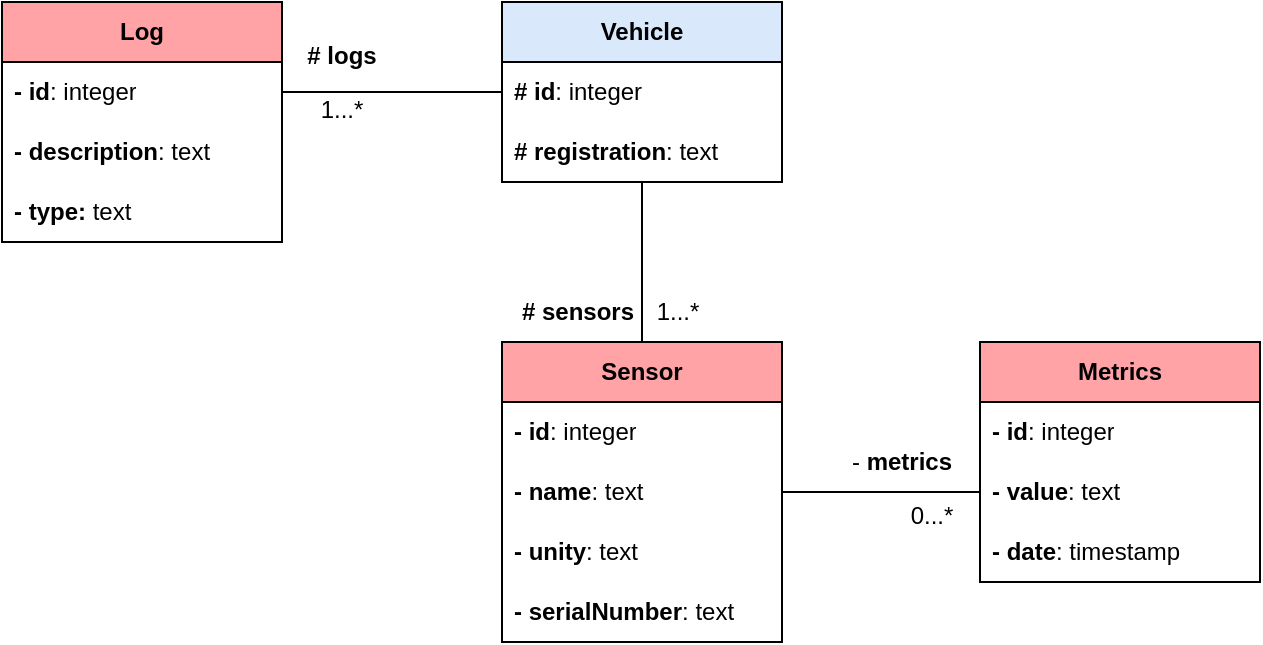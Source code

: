 <mxfile version="26.0.9">
  <diagram name="Página-1" id="LTvq0BmL5Qo0NbYPptaZ">
    <mxGraphModel dx="1000" dy="591" grid="1" gridSize="10" guides="1" tooltips="1" connect="1" arrows="1" fold="1" page="1" pageScale="1" pageWidth="827" pageHeight="1169" background="none" math="0" shadow="0">
      <root>
        <mxCell id="0" />
        <mxCell id="1" parent="0" />
        <mxCell id="dF0EKuEax0-3B9fsx2v6-1" value="&lt;b&gt;Vehicle&lt;/b&gt;" style="swimlane;fontStyle=0;childLayout=stackLayout;horizontal=1;startSize=30;horizontalStack=0;resizeParent=1;resizeParentMax=0;resizeLast=0;collapsible=1;marginBottom=0;whiteSpace=wrap;html=1;fillColor=#dae8fc;strokeColor=#000000;" parent="1" vertex="1">
          <mxGeometry x="280" y="80" width="140" height="90" as="geometry" />
        </mxCell>
        <mxCell id="dF0EKuEax0-3B9fsx2v6-3" value="&lt;b&gt;# id&lt;/b&gt;: integer" style="text;strokeColor=none;fillColor=none;align=left;verticalAlign=middle;spacingLeft=4;spacingRight=4;overflow=hidden;points=[[0,0.5],[1,0.5]];portConstraint=eastwest;rotatable=0;whiteSpace=wrap;html=1;" parent="dF0EKuEax0-3B9fsx2v6-1" vertex="1">
          <mxGeometry y="30" width="140" height="30" as="geometry" />
        </mxCell>
        <mxCell id="dF0EKuEax0-3B9fsx2v6-4" value="&lt;b&gt;# registration&lt;/b&gt;: text" style="text;strokeColor=none;fillColor=none;align=left;verticalAlign=middle;spacingLeft=4;spacingRight=4;overflow=hidden;points=[[0,0.5],[1,0.5]];portConstraint=eastwest;rotatable=0;whiteSpace=wrap;html=1;" parent="dF0EKuEax0-3B9fsx2v6-1" vertex="1">
          <mxGeometry y="60" width="140" height="30" as="geometry" />
        </mxCell>
        <mxCell id="dF0EKuEax0-3B9fsx2v6-5" value="&lt;b&gt;Log&lt;/b&gt;" style="swimlane;fontStyle=0;childLayout=stackLayout;horizontal=1;startSize=30;horizontalStack=0;resizeParent=1;resizeParentMax=0;resizeLast=0;collapsible=1;marginBottom=0;whiteSpace=wrap;html=1;fillColor=#FFA3A6;strokeColor=#000000;" parent="1" vertex="1">
          <mxGeometry x="30" y="80" width="140" height="120" as="geometry" />
        </mxCell>
        <mxCell id="dF0EKuEax0-3B9fsx2v6-6" value="&lt;b&gt;- id&lt;/b&gt;: integer" style="text;strokeColor=none;fillColor=none;align=left;verticalAlign=middle;spacingLeft=4;spacingRight=4;overflow=hidden;points=[[0,0.5],[1,0.5]];portConstraint=eastwest;rotatable=0;whiteSpace=wrap;html=1;" parent="dF0EKuEax0-3B9fsx2v6-5" vertex="1">
          <mxGeometry y="30" width="140" height="30" as="geometry" />
        </mxCell>
        <mxCell id="dF0EKuEax0-3B9fsx2v6-7" value="&lt;b&gt;- description&lt;/b&gt;: text" style="text;strokeColor=none;fillColor=none;align=left;verticalAlign=middle;spacingLeft=4;spacingRight=4;overflow=hidden;points=[[0,0.5],[1,0.5]];portConstraint=eastwest;rotatable=0;whiteSpace=wrap;html=1;" parent="dF0EKuEax0-3B9fsx2v6-5" vertex="1">
          <mxGeometry y="60" width="140" height="30" as="geometry" />
        </mxCell>
        <mxCell id="dF0EKuEax0-3B9fsx2v6-8" value="&lt;b&gt;- type:&lt;/b&gt;&amp;nbsp;text" style="text;strokeColor=none;fillColor=none;align=left;verticalAlign=middle;spacingLeft=4;spacingRight=4;overflow=hidden;points=[[0,0.5],[1,0.5]];portConstraint=eastwest;rotatable=0;whiteSpace=wrap;html=1;" parent="dF0EKuEax0-3B9fsx2v6-5" vertex="1">
          <mxGeometry y="90" width="140" height="30" as="geometry" />
        </mxCell>
        <mxCell id="dF0EKuEax0-3B9fsx2v6-9" value="&lt;b&gt;Sensor&lt;/b&gt;" style="swimlane;fontStyle=0;childLayout=stackLayout;horizontal=1;startSize=30;horizontalStack=0;resizeParent=1;resizeParentMax=0;resizeLast=0;collapsible=1;marginBottom=0;whiteSpace=wrap;html=1;fillColor=light-dark(#FFA3A6,var(--ge-dark-color, #121212));" parent="1" vertex="1">
          <mxGeometry x="280" y="250" width="140" height="150" as="geometry">
            <mxRectangle x="120" y="280" width="80" height="30" as="alternateBounds" />
          </mxGeometry>
        </mxCell>
        <mxCell id="dF0EKuEax0-3B9fsx2v6-10" value="&lt;b&gt;- id&lt;/b&gt;: integer" style="text;strokeColor=none;fillColor=none;align=left;verticalAlign=middle;spacingLeft=4;spacingRight=4;overflow=hidden;points=[[0,0.5],[1,0.5]];portConstraint=eastwest;rotatable=0;whiteSpace=wrap;html=1;" parent="dF0EKuEax0-3B9fsx2v6-9" vertex="1">
          <mxGeometry y="30" width="140" height="30" as="geometry" />
        </mxCell>
        <mxCell id="dF0EKuEax0-3B9fsx2v6-11" value="&lt;b&gt;- name&lt;/b&gt;: text" style="text;strokeColor=none;fillColor=none;align=left;verticalAlign=middle;spacingLeft=4;spacingRight=4;overflow=hidden;points=[[0,0.5],[1,0.5]];portConstraint=eastwest;rotatable=0;whiteSpace=wrap;html=1;" parent="dF0EKuEax0-3B9fsx2v6-9" vertex="1">
          <mxGeometry y="60" width="140" height="30" as="geometry" />
        </mxCell>
        <mxCell id="dF0EKuEax0-3B9fsx2v6-12" value="&lt;b&gt;- unity&lt;/b&gt;: text" style="text;strokeColor=none;fillColor=none;align=left;verticalAlign=middle;spacingLeft=4;spacingRight=4;overflow=hidden;points=[[0,0.5],[1,0.5]];portConstraint=eastwest;rotatable=0;whiteSpace=wrap;html=1;" parent="dF0EKuEax0-3B9fsx2v6-9" vertex="1">
          <mxGeometry y="90" width="140" height="30" as="geometry" />
        </mxCell>
        <mxCell id="dF0EKuEax0-3B9fsx2v6-22" value="&lt;b&gt;- serialNumber&lt;/b&gt;: text" style="text;strokeColor=none;fillColor=none;align=left;verticalAlign=middle;spacingLeft=4;spacingRight=4;overflow=hidden;points=[[0,0.5],[1,0.5]];portConstraint=eastwest;rotatable=0;whiteSpace=wrap;html=1;" parent="dF0EKuEax0-3B9fsx2v6-9" vertex="1">
          <mxGeometry y="120" width="140" height="30" as="geometry" />
        </mxCell>
        <mxCell id="dF0EKuEax0-3B9fsx2v6-13" value="&lt;b&gt;Metrics&lt;/b&gt;" style="swimlane;fontStyle=0;childLayout=stackLayout;horizontal=1;startSize=30;horizontalStack=0;resizeParent=1;resizeParentMax=0;resizeLast=0;collapsible=1;marginBottom=0;whiteSpace=wrap;html=1;fillColor=light-dark(#FFA3A6,var(--ge-dark-color, #121212));" parent="1" vertex="1">
          <mxGeometry x="519" y="250" width="140" height="120" as="geometry" />
        </mxCell>
        <mxCell id="dF0EKuEax0-3B9fsx2v6-14" value="&lt;b&gt;- id&lt;/b&gt;: integer" style="text;strokeColor=none;fillColor=none;align=left;verticalAlign=middle;spacingLeft=4;spacingRight=4;overflow=hidden;points=[[0,0.5],[1,0.5]];portConstraint=eastwest;rotatable=0;whiteSpace=wrap;html=1;" parent="dF0EKuEax0-3B9fsx2v6-13" vertex="1">
          <mxGeometry y="30" width="140" height="30" as="geometry" />
        </mxCell>
        <mxCell id="dF0EKuEax0-3B9fsx2v6-15" value="&lt;b&gt;- value&lt;/b&gt;: text" style="text;strokeColor=none;fillColor=none;align=left;verticalAlign=middle;spacingLeft=4;spacingRight=4;overflow=hidden;points=[[0,0.5],[1,0.5]];portConstraint=eastwest;rotatable=0;whiteSpace=wrap;html=1;" parent="dF0EKuEax0-3B9fsx2v6-13" vertex="1">
          <mxGeometry y="60" width="140" height="30" as="geometry" />
        </mxCell>
        <mxCell id="dF0EKuEax0-3B9fsx2v6-16" value="&lt;b&gt;- date&lt;/b&gt;: timestamp" style="text;strokeColor=none;fillColor=none;align=left;verticalAlign=middle;spacingLeft=4;spacingRight=4;overflow=hidden;points=[[0,0.5],[1,0.5]];portConstraint=eastwest;rotatable=0;whiteSpace=wrap;html=1;" parent="dF0EKuEax0-3B9fsx2v6-13" vertex="1">
          <mxGeometry y="90" width="140" height="30" as="geometry" />
        </mxCell>
        <mxCell id="dF0EKuEax0-3B9fsx2v6-23" value="" style="endArrow=none;html=1;rounded=0;entryX=0.5;entryY=1;entryDx=0;entryDy=0;entryPerimeter=0;exitX=0.5;exitY=0;exitDx=0;exitDy=0;" parent="1" source="dF0EKuEax0-3B9fsx2v6-9" target="dF0EKuEax0-3B9fsx2v6-4" edge="1">
          <mxGeometry width="50" height="50" relative="1" as="geometry">
            <mxPoint x="320" y="240" as="sourcePoint" />
            <mxPoint x="370" y="190" as="targetPoint" />
          </mxGeometry>
        </mxCell>
        <mxCell id="dF0EKuEax0-3B9fsx2v6-27" value="1...*" style="text;html=1;align=center;verticalAlign=middle;whiteSpace=wrap;rounded=0;" parent="1" vertex="1">
          <mxGeometry x="353" y="225" width="30" height="20" as="geometry" />
        </mxCell>
        <mxCell id="dF0EKuEax0-3B9fsx2v6-28" value="0...*" style="text;html=1;align=center;verticalAlign=middle;whiteSpace=wrap;rounded=0;" parent="1" vertex="1">
          <mxGeometry x="480" y="327" width="30" height="20" as="geometry" />
        </mxCell>
        <mxCell id="dF0EKuEax0-3B9fsx2v6-29" value="1...*" style="text;html=1;align=center;verticalAlign=middle;whiteSpace=wrap;rounded=0;" parent="1" vertex="1">
          <mxGeometry x="185" y="124" width="30" height="20" as="geometry" />
        </mxCell>
        <mxCell id="dF0EKuEax0-3B9fsx2v6-30" value="&lt;b&gt;# sensors&lt;/b&gt;" style="text;html=1;align=center;verticalAlign=middle;whiteSpace=wrap;rounded=0;" parent="1" vertex="1">
          <mxGeometry x="288" y="220" width="60" height="30" as="geometry" />
        </mxCell>
        <mxCell id="dF0EKuEax0-3B9fsx2v6-31" value="- &lt;b&gt;metrics&lt;/b&gt;" style="text;html=1;align=center;verticalAlign=middle;whiteSpace=wrap;rounded=0;" parent="1" vertex="1">
          <mxGeometry x="450" y="295" width="60" height="30" as="geometry" />
        </mxCell>
        <mxCell id="dF0EKuEax0-3B9fsx2v6-33" value="&lt;b&gt;# logs&lt;/b&gt;" style="text;html=1;align=center;verticalAlign=middle;whiteSpace=wrap;rounded=0;" parent="1" vertex="1">
          <mxGeometry x="170" y="92" width="60" height="30" as="geometry" />
        </mxCell>
        <mxCell id="2o7-bDSf75s8Toeh--Sr-1" style="edgeStyle=orthogonalEdgeStyle;rounded=0;orthogonalLoop=1;jettySize=auto;html=1;exitX=1;exitY=0.5;exitDx=0;exitDy=0;entryX=0;entryY=0.5;entryDx=0;entryDy=0;endArrow=none;startFill=0;" edge="1" parent="1" source="dF0EKuEax0-3B9fsx2v6-11" target="dF0EKuEax0-3B9fsx2v6-15">
          <mxGeometry relative="1" as="geometry" />
        </mxCell>
        <mxCell id="2o7-bDSf75s8Toeh--Sr-2" style="edgeStyle=orthogonalEdgeStyle;rounded=0;orthogonalLoop=1;jettySize=auto;html=1;exitX=0;exitY=0.5;exitDx=0;exitDy=0;entryX=1;entryY=0.5;entryDx=0;entryDy=0;endArrow=none;startFill=0;" edge="1" parent="1" source="dF0EKuEax0-3B9fsx2v6-3" target="dF0EKuEax0-3B9fsx2v6-6">
          <mxGeometry relative="1" as="geometry" />
        </mxCell>
      </root>
    </mxGraphModel>
  </diagram>
</mxfile>
